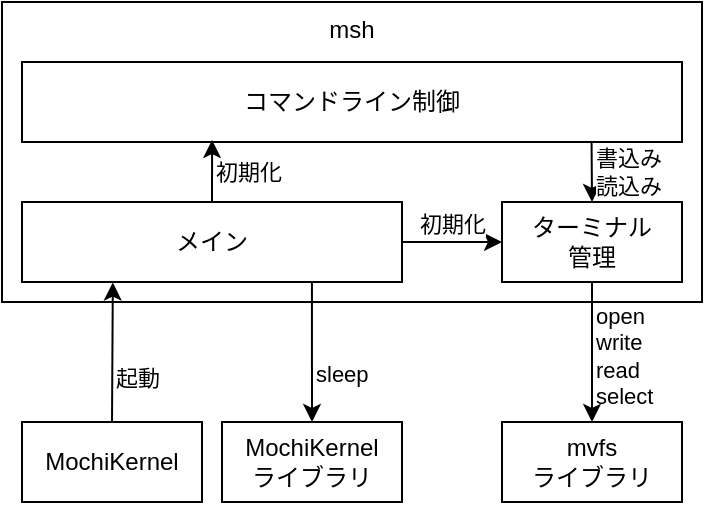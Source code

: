 <mxfile version="13.6.2" type="device"><diagram id="WGH6gq1p_Q_rrP4kMUKB" name="ページ1"><mxGraphModel dx="677" dy="358" grid="1" gridSize="10" guides="1" tooltips="1" connect="1" arrows="1" fold="1" page="1" pageScale="1" pageWidth="827" pageHeight="1169" math="0" shadow="0"><root><mxCell id="0"/><mxCell id="1" parent="0"/><mxCell id="Gm2CW6_u9ULitNc-qS29-1" value="msh" style="rounded=0;whiteSpace=wrap;html=1;verticalAlign=top;" parent="1" vertex="1"><mxGeometry x="230" y="150" width="350" height="150" as="geometry"/></mxCell><mxCell id="Gm2CW6_u9ULitNc-qS29-3" value="MochiKernel" style="rounded=0;whiteSpace=wrap;html=1;" parent="1" vertex="1"><mxGeometry x="240" y="360" width="90" height="40" as="geometry"/></mxCell><mxCell id="Gm2CW6_u9ULitNc-qS29-4" value="MochiKernel&lt;br&gt;ライブラリ" style="rounded=0;whiteSpace=wrap;html=1;" parent="1" vertex="1"><mxGeometry x="340" y="360" width="90" height="40" as="geometry"/></mxCell><mxCell id="Gm2CW6_u9ULitNc-qS29-5" value="mvfs&lt;br&gt;ライブラリ" style="rounded=0;whiteSpace=wrap;html=1;" parent="1" vertex="1"><mxGeometry x="480" y="360" width="90" height="40" as="geometry"/></mxCell><mxCell id="Gm2CW6_u9ULitNc-qS29-6" value="" style="endArrow=classic;html=1;exitX=0.5;exitY=0;exitDx=0;exitDy=0;entryX=0.239;entryY=1.007;entryDx=0;entryDy=0;entryPerimeter=0;" parent="1" source="Gm2CW6_u9ULitNc-qS29-3" target="Gm2CW6_u9ULitNc-qS29-2" edge="1"><mxGeometry width="50" height="50" relative="1" as="geometry"><mxPoint x="200" y="490" as="sourcePoint"/><mxPoint x="285" y="299" as="targetPoint"/></mxGeometry></mxCell><mxCell id="Gm2CW6_u9ULitNc-qS29-9" value="起動" style="edgeLabel;html=1;align=left;verticalAlign=middle;resizable=0;points=[];labelBackgroundColor=none;" parent="Gm2CW6_u9ULitNc-qS29-6" vertex="1" connectable="0"><mxGeometry x="-0.53" y="-2" relative="1" as="geometry"><mxPoint x="-2" y="-5.71" as="offset"/></mxGeometry></mxCell><mxCell id="Gm2CW6_u9ULitNc-qS29-7" value="" style="endArrow=classic;html=1;entryX=0.5;entryY=0;entryDx=0;entryDy=0;exitX=0.763;exitY=1.007;exitDx=0;exitDy=0;exitPerimeter=0;" parent="1" source="Gm2CW6_u9ULitNc-qS29-2" target="Gm2CW6_u9ULitNc-qS29-4" edge="1"><mxGeometry width="50" height="50" relative="1" as="geometry"><mxPoint x="385" y="300" as="sourcePoint"/><mxPoint x="400" y="320" as="targetPoint"/></mxGeometry></mxCell><mxCell id="Gm2CW6_u9ULitNc-qS29-10" value="sleep" style="edgeLabel;html=1;align=left;verticalAlign=middle;resizable=0;points=[];labelBackgroundColor=none;" parent="Gm2CW6_u9ULitNc-qS29-7" vertex="1" connectable="0"><mxGeometry x="0.205" y="1" relative="1" as="geometry"><mxPoint x="-1" y="3.81" as="offset"/></mxGeometry></mxCell><mxCell id="Gm2CW6_u9ULitNc-qS29-8" value="" style="endArrow=classic;html=1;entryX=0.5;entryY=0;entryDx=0;entryDy=0;exitX=0.5;exitY=1;exitDx=0;exitDy=0;" parent="1" source="UPk9q9MYf7fK9pL0IzxM-1" target="Gm2CW6_u9ULitNc-qS29-5" edge="1"><mxGeometry width="50" height="50" relative="1" as="geometry"><mxPoint x="485" y="301" as="sourcePoint"/><mxPoint x="520" y="310" as="targetPoint"/></mxGeometry></mxCell><mxCell id="Gm2CW6_u9ULitNc-qS29-11" value="open&lt;br&gt;write&lt;br&gt;read&lt;br&gt;select" style="edgeLabel;html=1;align=left;verticalAlign=middle;resizable=0;points=[];labelBackgroundColor=none;" parent="Gm2CW6_u9ULitNc-qS29-8" vertex="1" connectable="0"><mxGeometry x="0.209" y="2" relative="1" as="geometry"><mxPoint x="-2" y="-6.19" as="offset"/></mxGeometry></mxCell><mxCell id="UPk9q9MYf7fK9pL0IzxM-1" value="ターミナル&lt;br&gt;管理" style="rounded=0;whiteSpace=wrap;html=1;" vertex="1" parent="1"><mxGeometry x="480" y="250" width="90" height="40" as="geometry"/></mxCell><mxCell id="Gm2CW6_u9ULitNc-qS29-2" value="メイン" style="rounded=0;whiteSpace=wrap;html=1;" parent="1" vertex="1"><mxGeometry x="240" y="250" width="190" height="40" as="geometry"/></mxCell><mxCell id="UPk9q9MYf7fK9pL0IzxM-2" value="初期化" style="endArrow=classic;html=1;exitX=1;exitY=0.5;exitDx=0;exitDy=0;entryX=0;entryY=0.5;entryDx=0;entryDy=0;verticalAlign=bottom;" edge="1" parent="1" source="Gm2CW6_u9ULitNc-qS29-2" target="UPk9q9MYf7fK9pL0IzxM-1"><mxGeometry width="50" height="50" relative="1" as="geometry"><mxPoint x="430" y="310" as="sourcePoint"/><mxPoint x="480" y="260" as="targetPoint"/></mxGeometry></mxCell><mxCell id="UPk9q9MYf7fK9pL0IzxM-3" value="コマンドライン制御" style="rounded=0;whiteSpace=wrap;html=1;" vertex="1" parent="1"><mxGeometry x="240" y="180" width="330" height="40" as="geometry"/></mxCell><mxCell id="UPk9q9MYf7fK9pL0IzxM-4" value="初期化" style="endArrow=classic;html=1;exitX=0.5;exitY=0;exitDx=0;exitDy=0;entryX=0.288;entryY=0.975;entryDx=0;entryDy=0;entryPerimeter=0;align=left;" edge="1" parent="1" source="Gm2CW6_u9ULitNc-qS29-2" target="UPk9q9MYf7fK9pL0IzxM-3"><mxGeometry width="50" height="50" relative="1" as="geometry"><mxPoint x="380" y="290" as="sourcePoint"/><mxPoint x="430" y="240" as="targetPoint"/></mxGeometry></mxCell><mxCell id="UPk9q9MYf7fK9pL0IzxM-5" value="書込み&lt;br&gt;読込み" style="endArrow=classic;html=1;align=left;entryX=0.5;entryY=0;entryDx=0;entryDy=0;exitX=0.863;exitY=1.011;exitDx=0;exitDy=0;exitPerimeter=0;" edge="1" parent="1" source="UPk9q9MYf7fK9pL0IzxM-3" target="UPk9q9MYf7fK9pL0IzxM-1"><mxGeometry width="50" height="50" relative="1" as="geometry"><mxPoint x="525" y="221" as="sourcePoint"/><mxPoint x="550" y="200" as="targetPoint"/></mxGeometry></mxCell></root></mxGraphModel></diagram></mxfile>